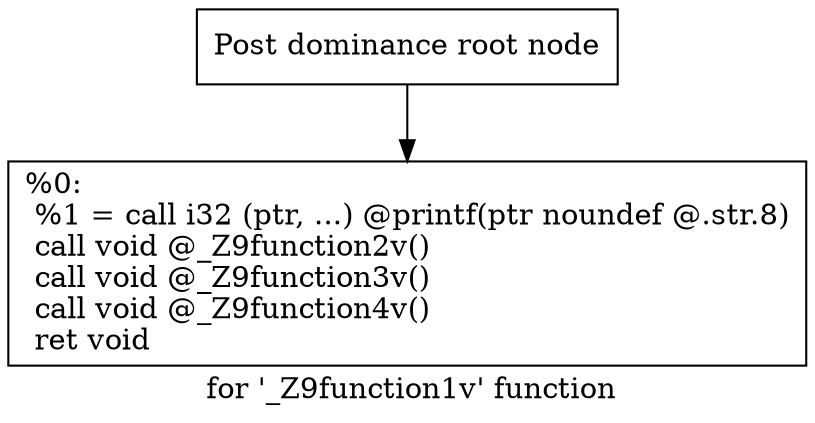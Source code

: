 digraph " for '_Z9function1v' function" {
	label=" for '_Z9function1v' function";

	Node0x562f23297dd0 [shape=record,label="{Post dominance root node}"];
	Node0x562f23297dd0 -> Node0x562f232cae40;
	Node0x562f232cae40 [shape=record,label="{%0:\l  %1 = call i32 (ptr, ...) @printf(ptr noundef @.str.8)\l  call void @_Z9function2v()\l  call void @_Z9function3v()\l  call void @_Z9function4v()\l  ret void\l}"];
}
